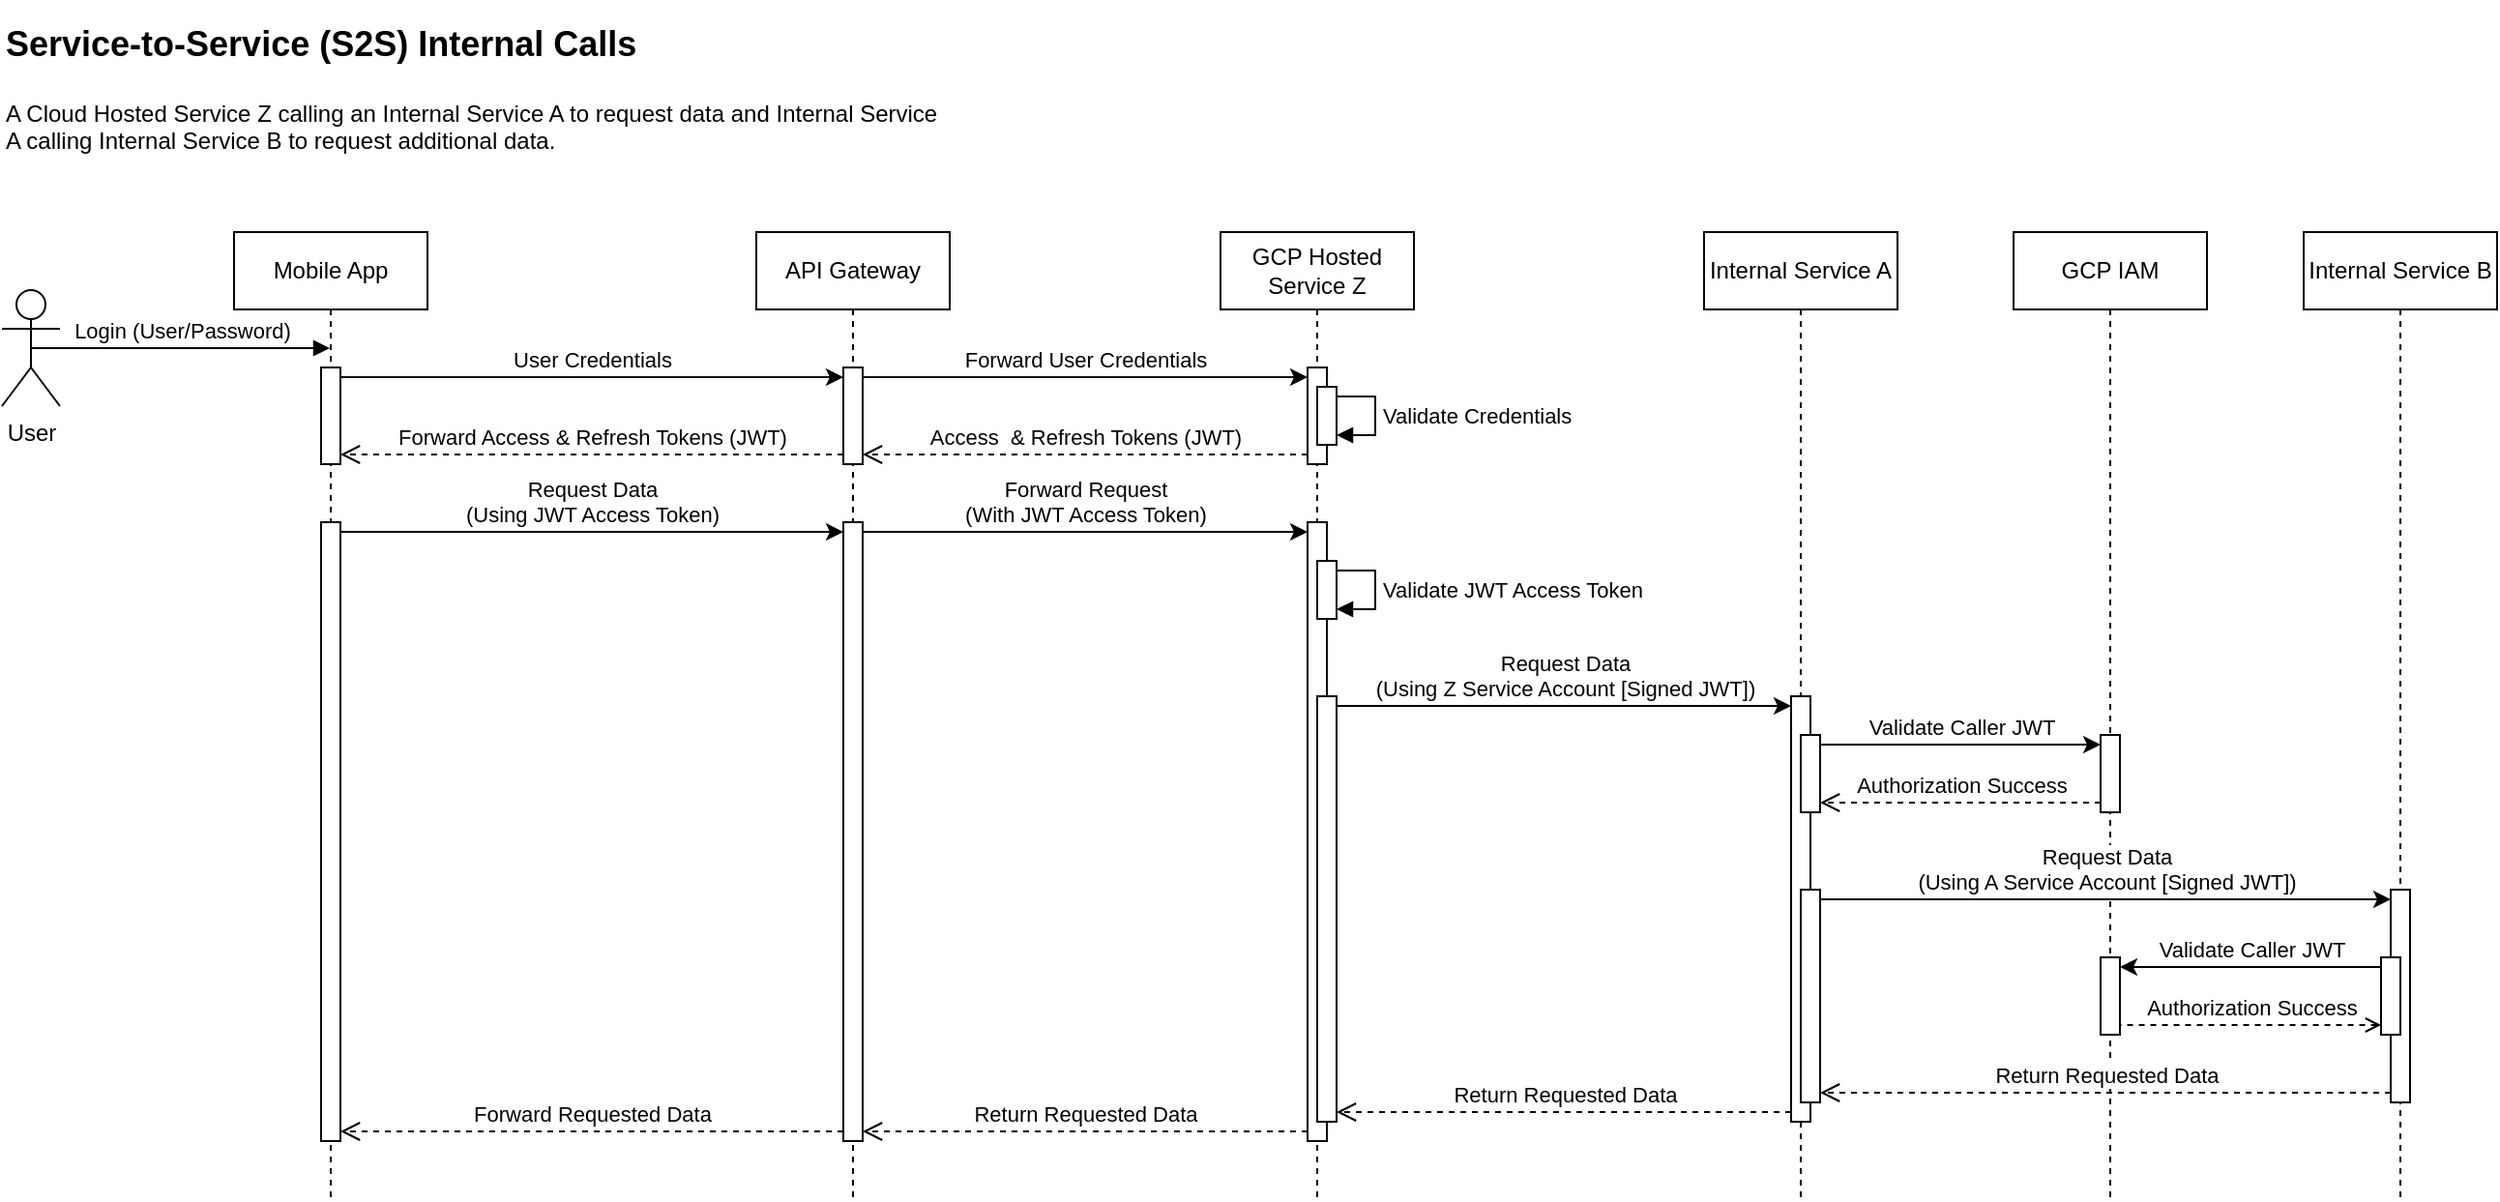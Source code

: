 <mxfile version="28.0.7">
  <diagram name="Page-1" id="fjlzoAvVWcoDmZmofRQ8">
    <mxGraphModel dx="1426" dy="725" grid="1" gridSize="10" guides="1" tooltips="1" connect="1" arrows="1" fold="1" page="1" pageScale="1" pageWidth="1400" pageHeight="850" background="#ffffff" math="0" shadow="0">
      <root>
        <mxCell id="0" />
        <mxCell id="1" parent="0" />
        <mxCell id="A4Cv5SWM3QmSny9gON7X-1" value="User" style="shape=umlActor;verticalLabelPosition=bottom;verticalAlign=top;html=1;" parent="1" vertex="1">
          <mxGeometry x="40" y="190" width="30" height="60" as="geometry" />
        </mxCell>
        <mxCell id="A4Cv5SWM3QmSny9gON7X-2" value="Mobile App" style="shape=umlLifeline;perimeter=lifelinePerimeter;whiteSpace=wrap;html=1;container=1;dropTarget=0;collapsible=0;recursiveResize=0;outlineConnect=0;portConstraint=eastwest;newEdgeStyle={&quot;curved&quot;:0,&quot;rounded&quot;:0};" parent="1" vertex="1">
          <mxGeometry x="160" y="160" width="100" height="500" as="geometry" />
        </mxCell>
        <mxCell id="A4Cv5SWM3QmSny9gON7X-16" value="" style="html=1;points=[[0,0,0,0,5],[0,1,0,0,-5],[1,0,0,0,5],[1,1,0,0,-5]];perimeter=orthogonalPerimeter;outlineConnect=0;targetShapes=umlLifeline;portConstraint=eastwest;newEdgeStyle={&quot;curved&quot;:0,&quot;rounded&quot;:0};" parent="A4Cv5SWM3QmSny9gON7X-2" vertex="1">
          <mxGeometry x="45" y="70" width="10" height="50" as="geometry" />
        </mxCell>
        <mxCell id="A4Cv5SWM3QmSny9gON7X-29" value="" style="html=1;points=[[0,0,0,0,5],[0,1,0,0,-5],[1,0,0,0,5],[1,1,0,0,-5]];perimeter=orthogonalPerimeter;outlineConnect=0;targetShapes=umlLifeline;portConstraint=eastwest;newEdgeStyle={&quot;curved&quot;:0,&quot;rounded&quot;:0};" parent="A4Cv5SWM3QmSny9gON7X-2" vertex="1">
          <mxGeometry x="45" y="150" width="10" height="320" as="geometry" />
        </mxCell>
        <mxCell id="A4Cv5SWM3QmSny9gON7X-3" value="API Gateway" style="shape=umlLifeline;perimeter=lifelinePerimeter;whiteSpace=wrap;html=1;container=1;dropTarget=0;collapsible=0;recursiveResize=0;outlineConnect=0;portConstraint=eastwest;newEdgeStyle={&quot;curved&quot;:0,&quot;rounded&quot;:0};" parent="1" vertex="1">
          <mxGeometry x="430" y="160" width="100" height="500" as="geometry" />
        </mxCell>
        <mxCell id="A4Cv5SWM3QmSny9gON7X-23" value="" style="html=1;points=[[0,0,0,0,5],[0,1,0,0,-5],[1,0,0,0,5],[1,1,0,0,-5]];perimeter=orthogonalPerimeter;outlineConnect=0;targetShapes=umlLifeline;portConstraint=eastwest;newEdgeStyle={&quot;curved&quot;:0,&quot;rounded&quot;:0};" parent="A4Cv5SWM3QmSny9gON7X-3" vertex="1">
          <mxGeometry x="45" y="70" width="10" height="50" as="geometry" />
        </mxCell>
        <mxCell id="A4Cv5SWM3QmSny9gON7X-31" value="" style="html=1;points=[[0,0,0,0,5],[0,1,0,0,-5],[1,0,0,0,5],[1,1,0,0,-5]];perimeter=orthogonalPerimeter;outlineConnect=0;targetShapes=umlLifeline;portConstraint=eastwest;newEdgeStyle={&quot;curved&quot;:0,&quot;rounded&quot;:0};" parent="A4Cv5SWM3QmSny9gON7X-3" vertex="1">
          <mxGeometry x="45" y="150" width="10" height="320" as="geometry" />
        </mxCell>
        <mxCell id="A4Cv5SWM3QmSny9gON7X-5" value="GCP Hosted Service Z" style="shape=umlLifeline;perimeter=lifelinePerimeter;whiteSpace=wrap;html=1;container=1;dropTarget=0;collapsible=0;recursiveResize=0;outlineConnect=0;portConstraint=eastwest;newEdgeStyle={&quot;curved&quot;:0,&quot;rounded&quot;:0};" parent="1" vertex="1">
          <mxGeometry x="670" y="160" width="100" height="500" as="geometry" />
        </mxCell>
        <mxCell id="A4Cv5SWM3QmSny9gON7X-62" value="" style="html=1;points=[[0,0,0,0,5],[0,1,0,0,-5],[1,0,0,0,5],[1,1,0,0,-5]];perimeter=orthogonalPerimeter;outlineConnect=0;targetShapes=umlLifeline;portConstraint=eastwest;newEdgeStyle={&quot;curved&quot;:0,&quot;rounded&quot;:0};" parent="A4Cv5SWM3QmSny9gON7X-5" vertex="1">
          <mxGeometry x="45" y="150" width="10" height="320" as="geometry" />
        </mxCell>
        <mxCell id="A4Cv5SWM3QmSny9gON7X-61" value="" style="html=1;points=[[0,0,0,0,5],[0,1,0,0,-5],[1,0,0,0,5],[1,1,0,0,-5]];perimeter=orthogonalPerimeter;outlineConnect=0;targetShapes=umlLifeline;portConstraint=eastwest;newEdgeStyle={&quot;curved&quot;:0,&quot;rounded&quot;:0};" parent="A4Cv5SWM3QmSny9gON7X-5" vertex="1">
          <mxGeometry x="50" y="240" width="10" height="220" as="geometry" />
        </mxCell>
        <mxCell id="A4Cv5SWM3QmSny9gON7X-34" value="" style="html=1;points=[[0,0,0,0,5],[0,1,0,0,-5],[1,0,0,0,5],[1,1,0,0,-5]];perimeter=orthogonalPerimeter;outlineConnect=0;targetShapes=umlLifeline;portConstraint=eastwest;newEdgeStyle={&quot;curved&quot;:0,&quot;rounded&quot;:0};" parent="A4Cv5SWM3QmSny9gON7X-5" vertex="1">
          <mxGeometry x="50" y="170" width="10" height="30" as="geometry" />
        </mxCell>
        <mxCell id="A4Cv5SWM3QmSny9gON7X-38" value="Validate JWT Access Token" style="html=1;align=left;spacingLeft=2;endArrow=block;rounded=0;edgeStyle=orthogonalEdgeStyle;curved=0;rounded=0;" parent="A4Cv5SWM3QmSny9gON7X-5" source="A4Cv5SWM3QmSny9gON7X-34" target="A4Cv5SWM3QmSny9gON7X-34" edge="1">
          <mxGeometry relative="1" as="geometry">
            <mxPoint x="60" y="160" as="sourcePoint" />
            <Array as="points" />
            <mxPoint x="95" y="180" as="targetPoint" />
          </mxGeometry>
        </mxCell>
        <mxCell id="A4Cv5SWM3QmSny9gON7X-67" value="" style="html=1;points=[[0,0,0,0,5],[0,1,0,0,-5],[1,0,0,0,5],[1,1,0,0,-5]];perimeter=orthogonalPerimeter;outlineConnect=0;targetShapes=umlLifeline;portConstraint=eastwest;newEdgeStyle={&quot;curved&quot;:0,&quot;rounded&quot;:0};" parent="A4Cv5SWM3QmSny9gON7X-5" vertex="1">
          <mxGeometry x="45" y="70" width="10" height="50" as="geometry" />
        </mxCell>
        <mxCell id="A4Cv5SWM3QmSny9gON7X-68" value="" style="html=1;points=[[0,0,0,0,5],[0,1,0,0,-5],[1,0,0,0,5],[1,1,0,0,-5]];perimeter=orthogonalPerimeter;outlineConnect=0;targetShapes=umlLifeline;portConstraint=eastwest;newEdgeStyle={&quot;curved&quot;:0,&quot;rounded&quot;:0};" parent="A4Cv5SWM3QmSny9gON7X-5" vertex="1">
          <mxGeometry x="50" y="80" width="10" height="30" as="geometry" />
        </mxCell>
        <mxCell id="A4Cv5SWM3QmSny9gON7X-69" value="Validate Credentials" style="html=1;align=left;spacingLeft=2;endArrow=block;rounded=0;edgeStyle=orthogonalEdgeStyle;curved=0;rounded=0;" parent="A4Cv5SWM3QmSny9gON7X-5" source="A4Cv5SWM3QmSny9gON7X-68" target="A4Cv5SWM3QmSny9gON7X-68" edge="1">
          <mxGeometry relative="1" as="geometry">
            <mxPoint x="-15" y="160" as="sourcePoint" />
            <Array as="points" />
            <mxPoint x="-10" y="190" as="targetPoint" />
          </mxGeometry>
        </mxCell>
        <mxCell id="A4Cv5SWM3QmSny9gON7X-7" value="Internal Service A" style="shape=umlLifeline;perimeter=lifelinePerimeter;whiteSpace=wrap;html=1;container=1;dropTarget=0;collapsible=0;recursiveResize=0;outlineConnect=0;portConstraint=eastwest;newEdgeStyle={&quot;curved&quot;:0,&quot;rounded&quot;:0};" parent="1" vertex="1">
          <mxGeometry x="920" y="160" width="100" height="500" as="geometry" />
        </mxCell>
        <mxCell id="A4Cv5SWM3QmSny9gON7X-52" value="" style="html=1;points=[[0,0,0,0,5],[0,1,0,0,-5],[1,0,0,0,5],[1,1,0,0,-5]];perimeter=orthogonalPerimeter;outlineConnect=0;targetShapes=umlLifeline;portConstraint=eastwest;newEdgeStyle={&quot;curved&quot;:0,&quot;rounded&quot;:0};" parent="A4Cv5SWM3QmSny9gON7X-7" vertex="1">
          <mxGeometry x="45" y="240" width="10" height="220" as="geometry" />
        </mxCell>
        <mxCell id="A4Cv5SWM3QmSny9gON7X-41" value="" style="html=1;points=[[0,0,0,0,5],[0,1,0,0,-5],[1,0,0,0,5],[1,1,0,0,-5]];perimeter=orthogonalPerimeter;outlineConnect=0;targetShapes=umlLifeline;portConstraint=eastwest;newEdgeStyle={&quot;curved&quot;:0,&quot;rounded&quot;:0};" parent="A4Cv5SWM3QmSny9gON7X-7" vertex="1">
          <mxGeometry x="50" y="260" width="10" height="40" as="geometry" />
        </mxCell>
        <mxCell id="A4Cv5SWM3QmSny9gON7X-71" value="" style="html=1;points=[[0,0,0,0,5],[0,1,0,0,-5],[1,0,0,0,5],[1,1,0,0,-5]];perimeter=orthogonalPerimeter;outlineConnect=0;targetShapes=umlLifeline;portConstraint=eastwest;newEdgeStyle={&quot;curved&quot;:0,&quot;rounded&quot;:0};" parent="A4Cv5SWM3QmSny9gON7X-7" vertex="1">
          <mxGeometry x="50" y="340" width="10" height="110" as="geometry" />
        </mxCell>
        <mxCell id="A4Cv5SWM3QmSny9gON7X-9" value="Internal Service B" style="shape=umlLifeline;perimeter=lifelinePerimeter;whiteSpace=wrap;html=1;container=1;dropTarget=0;collapsible=0;recursiveResize=0;outlineConnect=0;portConstraint=eastwest;newEdgeStyle={&quot;curved&quot;:0,&quot;rounded&quot;:0};" parent="1" vertex="1">
          <mxGeometry x="1230" y="160" width="100" height="500" as="geometry" />
        </mxCell>
        <mxCell id="A4Cv5SWM3QmSny9gON7X-53" value="" style="html=1;points=[[0,0,0,0,5],[0,1,0,0,-5],[1,0,0,0,5],[1,1,0,0,-5]];perimeter=orthogonalPerimeter;outlineConnect=0;targetShapes=umlLifeline;portConstraint=eastwest;newEdgeStyle={&quot;curved&quot;:0,&quot;rounded&quot;:0};" parent="A4Cv5SWM3QmSny9gON7X-9" vertex="1">
          <mxGeometry x="45" y="340" width="10" height="110" as="geometry" />
        </mxCell>
        <mxCell id="A4Cv5SWM3QmSny9gON7X-60" value="" style="html=1;points=[[0,0,0,0,5],[0,1,0,0,-5],[1,0,0,0,5],[1,1,0,0,-5]];perimeter=orthogonalPerimeter;outlineConnect=0;targetShapes=umlLifeline;portConstraint=eastwest;newEdgeStyle={&quot;curved&quot;:0,&quot;rounded&quot;:0};" parent="A4Cv5SWM3QmSny9gON7X-9" vertex="1">
          <mxGeometry x="40" y="375" width="10" height="40" as="geometry" />
        </mxCell>
        <mxCell id="A4Cv5SWM3QmSny9gON7X-11" value="GCP IAM" style="shape=umlLifeline;perimeter=lifelinePerimeter;whiteSpace=wrap;html=1;container=1;dropTarget=0;collapsible=0;recursiveResize=0;outlineConnect=0;portConstraint=eastwest;newEdgeStyle={&quot;curved&quot;:0,&quot;rounded&quot;:0};" parent="1" vertex="1">
          <mxGeometry x="1080" y="160" width="100" height="500" as="geometry" />
        </mxCell>
        <mxCell id="A4Cv5SWM3QmSny9gON7X-49" value="" style="html=1;points=[[0,0,0,0,5],[0,1,0,0,-5],[1,0,0,0,5],[1,1,0,0,-5]];perimeter=orthogonalPerimeter;outlineConnect=0;targetShapes=umlLifeline;portConstraint=eastwest;newEdgeStyle={&quot;curved&quot;:0,&quot;rounded&quot;:0};" parent="A4Cv5SWM3QmSny9gON7X-11" vertex="1">
          <mxGeometry x="45" y="260" width="10" height="40" as="geometry" />
        </mxCell>
        <mxCell id="A4Cv5SWM3QmSny9gON7X-56" value="" style="html=1;points=[[0,0,0,0,5],[0,1,0,0,-5],[1,0,0,0,5],[1,1,0,0,-5]];perimeter=orthogonalPerimeter;outlineConnect=0;targetShapes=umlLifeline;portConstraint=eastwest;newEdgeStyle={&quot;curved&quot;:0,&quot;rounded&quot;:0};" parent="A4Cv5SWM3QmSny9gON7X-11" vertex="1">
          <mxGeometry x="45" y="375" width="10" height="40" as="geometry" />
        </mxCell>
        <mxCell id="A4Cv5SWM3QmSny9gON7X-13" value="Login (User/Password)" style="html=1;verticalAlign=bottom;endArrow=block;curved=0;rounded=0;exitX=0.5;exitY=0.5;exitDx=0;exitDy=0;exitPerimeter=0;" parent="1" source="A4Cv5SWM3QmSny9gON7X-1" target="A4Cv5SWM3QmSny9gON7X-2" edge="1">
          <mxGeometry width="80" relative="1" as="geometry">
            <mxPoint x="110" y="250" as="sourcePoint" />
            <mxPoint x="190" y="250" as="targetPoint" />
          </mxGeometry>
        </mxCell>
        <mxCell id="A4Cv5SWM3QmSny9gON7X-17" value="User Credentials" style="html=1;verticalAlign=bottom;endArrow=classic;curved=0;rounded=0;exitX=1;exitY=0;exitDx=0;exitDy=5;exitPerimeter=0;entryX=0;entryY=0;entryDx=0;entryDy=5;entryPerimeter=0;endFill=1;" parent="1" source="A4Cv5SWM3QmSny9gON7X-16" target="A4Cv5SWM3QmSny9gON7X-23" edge="1">
          <mxGeometry width="80" relative="1" as="geometry">
            <mxPoint x="215" y="260" as="sourcePoint" />
            <mxPoint x="385" y="260" as="targetPoint" />
          </mxGeometry>
        </mxCell>
        <mxCell id="A4Cv5SWM3QmSny9gON7X-22" value="&lt;div&gt;Access&amp;nbsp; &amp;amp; Refresh Tokens (JWT)&lt;/div&gt;" style="html=1;verticalAlign=bottom;endArrow=open;dashed=1;endSize=8;curved=0;rounded=0;exitX=0;exitY=1;exitDx=0;exitDy=-5;exitPerimeter=0;entryX=1;entryY=1;entryDx=0;entryDy=-5;entryPerimeter=0;" parent="1" source="A4Cv5SWM3QmSny9gON7X-67" target="A4Cv5SWM3QmSny9gON7X-23" edge="1">
          <mxGeometry relative="1" as="geometry">
            <mxPoint x="640" y="470" as="sourcePoint" />
            <mxPoint x="560" y="470" as="targetPoint" />
          </mxGeometry>
        </mxCell>
        <mxCell id="A4Cv5SWM3QmSny9gON7X-24" value="Forward User Credentials" style="html=1;verticalAlign=bottom;endArrow=classic;curved=0;rounded=0;exitX=1;exitY=0;exitDx=0;exitDy=5;exitPerimeter=0;endFill=1;entryX=0;entryY=0;entryDx=0;entryDy=5;entryPerimeter=0;" parent="1" source="A4Cv5SWM3QmSny9gON7X-23" target="A4Cv5SWM3QmSny9gON7X-67" edge="1">
          <mxGeometry width="80" relative="1" as="geometry">
            <mxPoint x="490" y="610" as="sourcePoint" />
            <mxPoint x="660" y="610" as="targetPoint" />
          </mxGeometry>
        </mxCell>
        <mxCell id="A4Cv5SWM3QmSny9gON7X-25" value="Forward Access &amp;amp; Refresh Tokens (JWT)" style="html=1;verticalAlign=bottom;endArrow=open;dashed=1;endSize=8;curved=0;rounded=0;entryX=1;entryY=1;entryDx=0;entryDy=-5;entryPerimeter=0;exitX=0;exitY=1;exitDx=0;exitDy=-5;exitPerimeter=0;" parent="1" source="A4Cv5SWM3QmSny9gON7X-23" target="A4Cv5SWM3QmSny9gON7X-16" edge="1">
          <mxGeometry relative="1" as="geometry">
            <mxPoint x="660" y="400" as="sourcePoint" />
            <mxPoint x="490" y="400" as="targetPoint" />
          </mxGeometry>
        </mxCell>
        <mxCell id="A4Cv5SWM3QmSny9gON7X-30" value="&lt;div&gt;Request Data&lt;/div&gt;&lt;div&gt;(Using JWT Access Token)&lt;/div&gt;" style="html=1;verticalAlign=bottom;endArrow=classic;curved=0;rounded=0;entryX=0;entryY=0;entryDx=0;entryDy=5;entryPerimeter=0;endFill=1;exitX=1;exitY=0;exitDx=0;exitDy=5;exitPerimeter=0;" parent="1" source="A4Cv5SWM3QmSny9gON7X-29" target="A4Cv5SWM3QmSny9gON7X-31" edge="1">
          <mxGeometry width="80" relative="1" as="geometry">
            <mxPoint x="230" y="320" as="sourcePoint" />
            <mxPoint x="470.5" y="320" as="targetPoint" />
            <mxPoint as="offset" />
          </mxGeometry>
        </mxCell>
        <mxCell id="A4Cv5SWM3QmSny9gON7X-33" value="&lt;div&gt;Forward Request&lt;/div&gt;&lt;div&gt;(With JWT Access Token)&lt;/div&gt;" style="html=1;verticalAlign=bottom;endArrow=classic;curved=0;rounded=0;endFill=1;exitX=1;exitY=0;exitDx=0;exitDy=5;exitPerimeter=0;entryX=0;entryY=0;entryDx=0;entryDy=5;entryPerimeter=0;" parent="1" source="A4Cv5SWM3QmSny9gON7X-31" target="A4Cv5SWM3QmSny9gON7X-62" edge="1">
          <mxGeometry width="80" relative="1" as="geometry">
            <mxPoint x="440" y="310" as="sourcePoint" />
            <mxPoint x="725" y="315" as="targetPoint" />
            <mxPoint as="offset" />
          </mxGeometry>
        </mxCell>
        <mxCell id="A4Cv5SWM3QmSny9gON7X-43" value="&lt;div&gt;Request Data&lt;/div&gt;&lt;div&gt;(Using Z Service Account [Signed JWT])&lt;/div&gt;" style="html=1;verticalAlign=bottom;endArrow=classic;curved=0;rounded=0;endFill=1;entryX=0;entryY=0;entryDx=0;entryDy=5;entryPerimeter=0;" parent="1" source="A4Cv5SWM3QmSny9gON7X-61" target="A4Cv5SWM3QmSny9gON7X-52" edge="1">
          <mxGeometry width="80" relative="1" as="geometry">
            <mxPoint x="800" y="360" as="sourcePoint" />
            <mxPoint x="890" y="460" as="targetPoint" />
            <mxPoint as="offset" />
          </mxGeometry>
        </mxCell>
        <mxCell id="A4Cv5SWM3QmSny9gON7X-48" value="Validate Caller JWT" style="html=1;verticalAlign=bottom;endArrow=classic;curved=0;rounded=0;endFill=1;entryX=0;entryY=0;entryDx=0;entryDy=5;entryPerimeter=0;exitX=1;exitY=0;exitDx=0;exitDy=5;exitPerimeter=0;" parent="1" source="A4Cv5SWM3QmSny9gON7X-41" target="A4Cv5SWM3QmSny9gON7X-49" edge="1">
          <mxGeometry width="80" relative="1" as="geometry">
            <mxPoint x="1040" y="410" as="sourcePoint" />
            <mxPoint x="1210" y="490" as="targetPoint" />
            <mxPoint as="offset" />
          </mxGeometry>
        </mxCell>
        <mxCell id="A4Cv5SWM3QmSny9gON7X-51" value="Authorization Success" style="html=1;verticalAlign=bottom;endArrow=open;dashed=1;endSize=8;curved=0;rounded=0;exitX=0;exitY=1;exitDx=0;exitDy=-5;exitPerimeter=0;entryX=1;entryY=1;entryDx=0;entryDy=-5;entryPerimeter=0;" parent="1" source="A4Cv5SWM3QmSny9gON7X-49" target="A4Cv5SWM3QmSny9gON7X-41" edge="1">
          <mxGeometry relative="1" as="geometry">
            <mxPoint x="1140" y="500" as="sourcePoint" />
            <mxPoint x="980" y="445" as="targetPoint" />
          </mxGeometry>
        </mxCell>
        <mxCell id="A4Cv5SWM3QmSny9gON7X-54" value="&lt;div&gt;Request Data&lt;/div&gt;&lt;div&gt;(Using A Service Account [Signed JWT])&lt;/div&gt;" style="html=1;verticalAlign=bottom;endArrow=classic;curved=0;rounded=0;endFill=1;entryX=0;entryY=0;entryDx=0;entryDy=5;entryPerimeter=0;exitX=1;exitY=0;exitDx=0;exitDy=5;exitPerimeter=0;" parent="1" source="A4Cv5SWM3QmSny9gON7X-71" target="A4Cv5SWM3QmSny9gON7X-53" edge="1">
          <mxGeometry width="80" relative="1" as="geometry">
            <mxPoint x="990" y="480" as="sourcePoint" />
            <mxPoint x="1220" y="480" as="targetPoint" />
            <mxPoint as="offset" />
          </mxGeometry>
        </mxCell>
        <mxCell id="A4Cv5SWM3QmSny9gON7X-57" value="Validate Caller JWT" style="html=1;verticalAlign=bottom;endArrow=none;curved=0;rounded=0;endFill=0;exitX=1;exitY=0;exitDx=0;exitDy=5;exitPerimeter=0;startArrow=classic;startFill=1;entryX=0;entryY=0;entryDx=0;entryDy=5;entryPerimeter=0;" parent="1" source="A4Cv5SWM3QmSny9gON7X-56" target="A4Cv5SWM3QmSny9gON7X-60" edge="1">
          <mxGeometry width="80" relative="1" as="geometry">
            <mxPoint x="1140" y="550" as="sourcePoint" />
            <mxPoint x="1230" y="570" as="targetPoint" />
            <mxPoint as="offset" />
          </mxGeometry>
        </mxCell>
        <mxCell id="A4Cv5SWM3QmSny9gON7X-58" value="Authorization Success" style="html=1;verticalAlign=bottom;endArrow=none;dashed=1;endSize=8;curved=0;rounded=0;entryX=1;entryY=1;entryDx=0;entryDy=-5;entryPerimeter=0;startArrow=open;startFill=0;endFill=0;exitX=0;exitY=1;exitDx=0;exitDy=-5;exitPerimeter=0;" parent="1" source="A4Cv5SWM3QmSny9gON7X-60" target="A4Cv5SWM3QmSny9gON7X-56" edge="1">
          <mxGeometry relative="1" as="geometry">
            <mxPoint x="1300" y="560" as="sourcePoint" />
            <mxPoint x="1150" y="560" as="targetPoint" />
          </mxGeometry>
        </mxCell>
        <mxCell id="A4Cv5SWM3QmSny9gON7X-59" value="Return Requested Data" style="html=1;verticalAlign=bottom;endArrow=open;dashed=1;endSize=8;curved=0;rounded=0;exitX=0;exitY=1;exitDx=0;exitDy=-5;exitPerimeter=0;entryX=1;entryY=1;entryDx=0;entryDy=-5;entryPerimeter=0;" parent="1" source="A4Cv5SWM3QmSny9gON7X-53" target="A4Cv5SWM3QmSny9gON7X-71" edge="1">
          <mxGeometry relative="1" as="geometry">
            <mxPoint x="1200" y="610" as="sourcePoint" />
            <mxPoint x="1050" y="610" as="targetPoint" />
          </mxGeometry>
        </mxCell>
        <mxCell id="A4Cv5SWM3QmSny9gON7X-63" value="Return Requested Data" style="html=1;verticalAlign=bottom;endArrow=open;dashed=1;endSize=8;curved=0;rounded=0;exitX=0;exitY=1;exitDx=0;exitDy=-5;exitPerimeter=0;entryX=1;entryY=1;entryDx=0;entryDy=-5;entryPerimeter=0;" parent="1" source="A4Cv5SWM3QmSny9gON7X-52" target="A4Cv5SWM3QmSny9gON7X-61" edge="1">
          <mxGeometry relative="1" as="geometry">
            <mxPoint x="1010" y="630" as="sourcePoint" />
            <mxPoint x="710" y="630" as="targetPoint" />
          </mxGeometry>
        </mxCell>
        <mxCell id="A4Cv5SWM3QmSny9gON7X-64" value="Return Requested Data" style="html=1;verticalAlign=bottom;endArrow=open;dashed=1;endSize=8;curved=0;rounded=0;exitX=0;exitY=1;exitDx=0;exitDy=-5;exitPerimeter=0;entryX=1;entryY=1;entryDx=0;entryDy=-5;entryPerimeter=0;" parent="1" source="A4Cv5SWM3QmSny9gON7X-62" target="A4Cv5SWM3QmSny9gON7X-31" edge="1">
          <mxGeometry relative="1" as="geometry">
            <mxPoint x="730" y="570" as="sourcePoint" />
            <mxPoint x="490" y="570" as="targetPoint" />
          </mxGeometry>
        </mxCell>
        <mxCell id="A4Cv5SWM3QmSny9gON7X-65" value="Forward Requested Data" style="html=1;verticalAlign=bottom;endArrow=open;dashed=1;endSize=8;curved=0;rounded=0;exitX=0;exitY=1;exitDx=0;exitDy=-5;exitPerimeter=0;entryX=1;entryY=1;entryDx=0;entryDy=-5;entryPerimeter=0;" parent="1" source="A4Cv5SWM3QmSny9gON7X-31" target="A4Cv5SWM3QmSny9gON7X-29" edge="1">
          <mxGeometry relative="1" as="geometry">
            <mxPoint x="460" y="530" as="sourcePoint" />
            <mxPoint x="230" y="530" as="targetPoint" />
          </mxGeometry>
        </mxCell>
        <mxCell id="A4Cv5SWM3QmSny9gON7X-66" value="&lt;h1 style=&quot;margin-top: 0px;&quot;&gt;&lt;font style=&quot;font-size: 18px;&quot;&gt;Service-to-Service (S2S) Internal Calls&lt;/font&gt;&lt;/h1&gt;&lt;p&gt;A Cloud Hosted Service Z calling an Internal Service A to request data and Internal Service A calling Internal Service B to request additional data.&lt;/p&gt;" style="text;html=1;whiteSpace=wrap;overflow=hidden;rounded=0;" parent="1" vertex="1">
          <mxGeometry x="40" y="40" width="490" height="90" as="geometry" />
        </mxCell>
      </root>
    </mxGraphModel>
  </diagram>
</mxfile>
